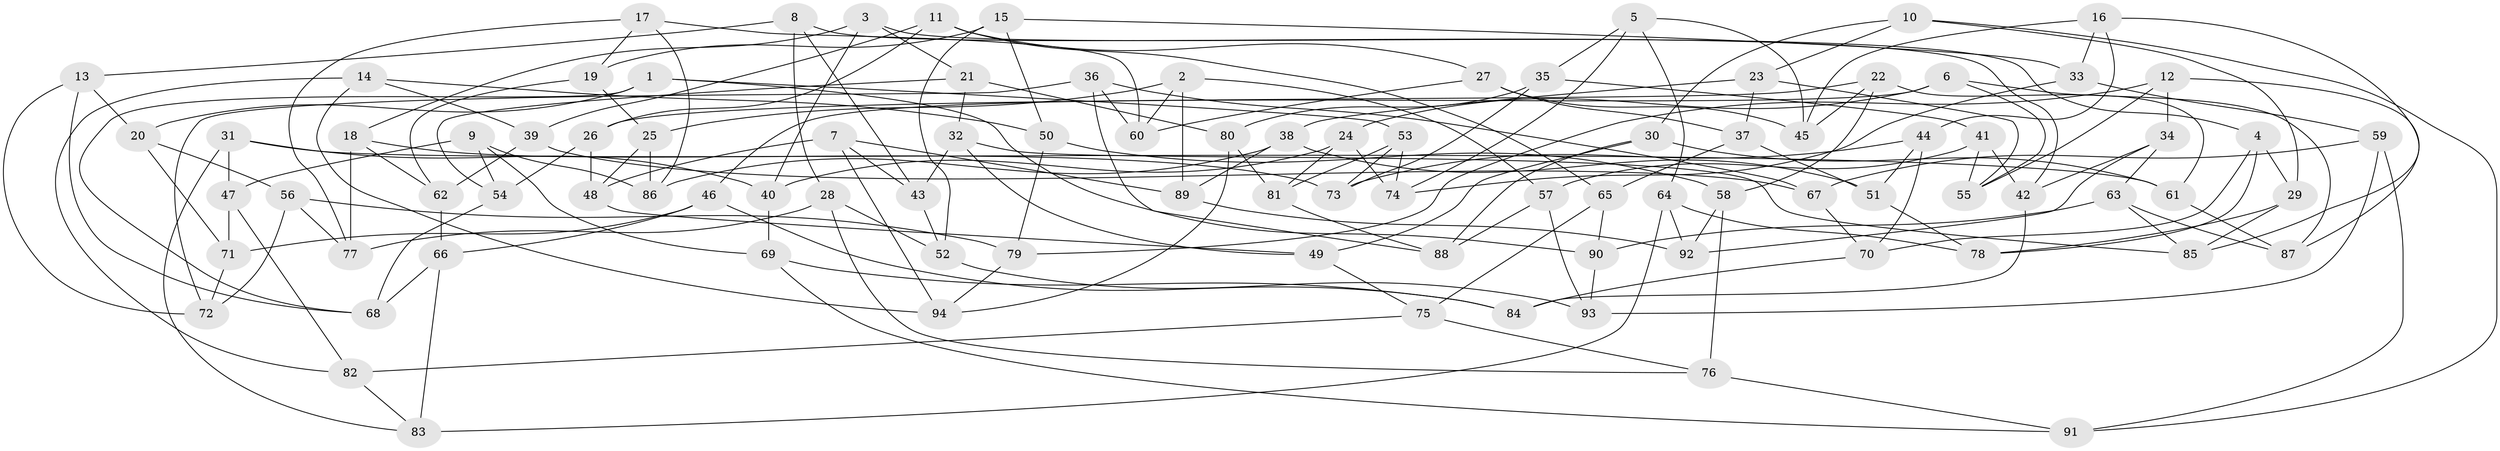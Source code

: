 // Generated by graph-tools (version 1.1) at 2025/58/03/09/25 04:58:26]
// undirected, 94 vertices, 188 edges
graph export_dot {
graph [start="1"]
  node [color=gray90,style=filled];
  1;
  2;
  3;
  4;
  5;
  6;
  7;
  8;
  9;
  10;
  11;
  12;
  13;
  14;
  15;
  16;
  17;
  18;
  19;
  20;
  21;
  22;
  23;
  24;
  25;
  26;
  27;
  28;
  29;
  30;
  31;
  32;
  33;
  34;
  35;
  36;
  37;
  38;
  39;
  40;
  41;
  42;
  43;
  44;
  45;
  46;
  47;
  48;
  49;
  50;
  51;
  52;
  53;
  54;
  55;
  56;
  57;
  58;
  59;
  60;
  61;
  62;
  63;
  64;
  65;
  66;
  67;
  68;
  69;
  70;
  71;
  72;
  73;
  74;
  75;
  76;
  77;
  78;
  79;
  80;
  81;
  82;
  83;
  84;
  85;
  86;
  87;
  88;
  89;
  90;
  91;
  92;
  93;
  94;
  1 -- 20;
  1 -- 68;
  1 -- 90;
  1 -- 53;
  2 -- 89;
  2 -- 25;
  2 -- 60;
  2 -- 57;
  3 -- 21;
  3 -- 4;
  3 -- 18;
  3 -- 40;
  4 -- 70;
  4 -- 78;
  4 -- 29;
  5 -- 74;
  5 -- 45;
  5 -- 35;
  5 -- 64;
  6 -- 87;
  6 -- 55;
  6 -- 24;
  6 -- 46;
  7 -- 89;
  7 -- 48;
  7 -- 43;
  7 -- 94;
  8 -- 13;
  8 -- 42;
  8 -- 28;
  8 -- 43;
  9 -- 69;
  9 -- 47;
  9 -- 54;
  9 -- 86;
  10 -- 91;
  10 -- 29;
  10 -- 23;
  10 -- 30;
  11 -- 26;
  11 -- 27;
  11 -- 39;
  11 -- 65;
  12 -- 79;
  12 -- 87;
  12 -- 34;
  12 -- 55;
  13 -- 68;
  13 -- 72;
  13 -- 20;
  14 -- 82;
  14 -- 39;
  14 -- 94;
  14 -- 50;
  15 -- 52;
  15 -- 50;
  15 -- 19;
  15 -- 33;
  16 -- 33;
  16 -- 45;
  16 -- 85;
  16 -- 44;
  17 -- 60;
  17 -- 77;
  17 -- 86;
  17 -- 19;
  18 -- 62;
  18 -- 73;
  18 -- 77;
  19 -- 62;
  19 -- 25;
  20 -- 56;
  20 -- 71;
  21 -- 32;
  21 -- 54;
  21 -- 80;
  22 -- 61;
  22 -- 45;
  22 -- 58;
  22 -- 26;
  23 -- 38;
  23 -- 37;
  23 -- 55;
  24 -- 40;
  24 -- 81;
  24 -- 74;
  25 -- 86;
  25 -- 48;
  26 -- 48;
  26 -- 54;
  27 -- 37;
  27 -- 60;
  27 -- 45;
  28 -- 77;
  28 -- 76;
  28 -- 52;
  29 -- 85;
  29 -- 78;
  30 -- 88;
  30 -- 61;
  30 -- 49;
  31 -- 83;
  31 -- 40;
  31 -- 61;
  31 -- 47;
  32 -- 49;
  32 -- 43;
  32 -- 85;
  33 -- 74;
  33 -- 59;
  34 -- 92;
  34 -- 63;
  34 -- 42;
  35 -- 80;
  35 -- 73;
  35 -- 41;
  36 -- 60;
  36 -- 88;
  36 -- 72;
  36 -- 67;
  37 -- 65;
  37 -- 51;
  38 -- 86;
  38 -- 89;
  38 -- 51;
  39 -- 67;
  39 -- 62;
  40 -- 69;
  41 -- 55;
  41 -- 42;
  41 -- 57;
  42 -- 84;
  43 -- 52;
  44 -- 51;
  44 -- 73;
  44 -- 70;
  46 -- 84;
  46 -- 66;
  46 -- 71;
  47 -- 82;
  47 -- 71;
  48 -- 49;
  49 -- 75;
  50 -- 58;
  50 -- 79;
  51 -- 78;
  52 -- 93;
  53 -- 73;
  53 -- 74;
  53 -- 81;
  54 -- 68;
  56 -- 72;
  56 -- 77;
  56 -- 79;
  57 -- 93;
  57 -- 88;
  58 -- 76;
  58 -- 92;
  59 -- 93;
  59 -- 91;
  59 -- 67;
  61 -- 87;
  62 -- 66;
  63 -- 85;
  63 -- 87;
  63 -- 90;
  64 -- 78;
  64 -- 83;
  64 -- 92;
  65 -- 75;
  65 -- 90;
  66 -- 68;
  66 -- 83;
  67 -- 70;
  69 -- 84;
  69 -- 91;
  70 -- 84;
  71 -- 72;
  75 -- 82;
  75 -- 76;
  76 -- 91;
  79 -- 94;
  80 -- 94;
  80 -- 81;
  81 -- 88;
  82 -- 83;
  89 -- 92;
  90 -- 93;
}
